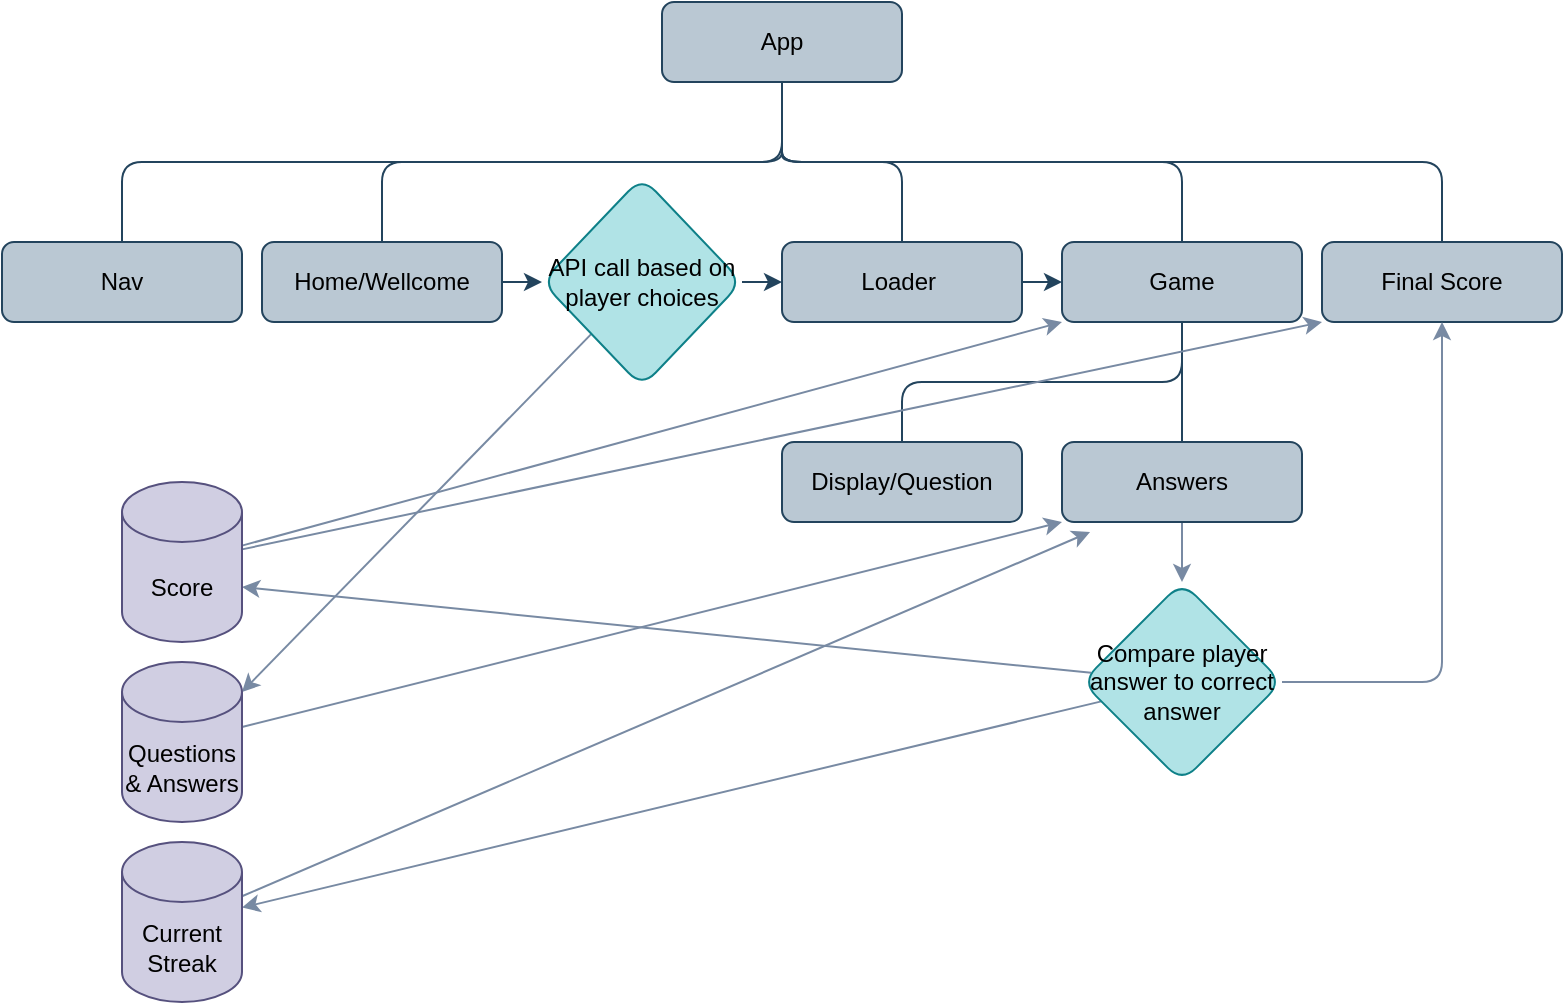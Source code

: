 <mxfile version="15.6.5" type="device"><diagram id="C5RBs43oDa-KdzZeNtuy" name="Page-1"><mxGraphModel dx="1024" dy="804" grid="1" gridSize="10" guides="1" tooltips="1" connect="1" arrows="1" fold="1" page="1" pageScale="1" pageWidth="827" pageHeight="1169" math="0" shadow="0"><root><mxCell id="WIyWlLk6GJQsqaUBKTNV-0"/><mxCell id="WIyWlLk6GJQsqaUBKTNV-1" parent="WIyWlLk6GJQsqaUBKTNV-0"/><mxCell id="nAD_mk_o8a4FUwYRXqwt-26" value="" style="edgeStyle=orthogonalEdgeStyle;sketch=0;orthogonalLoop=1;jettySize=auto;html=1;labelBackgroundColor=none;fontColor=#46495D;strokeColor=#23445d;fillColor=#bac8d3;" edge="1" parent="WIyWlLk6GJQsqaUBKTNV-1" source="WIyWlLk6GJQsqaUBKTNV-7" target="nAD_mk_o8a4FUwYRXqwt-25"><mxGeometry relative="1" as="geometry"/></mxCell><mxCell id="WIyWlLk6GJQsqaUBKTNV-7" value="Home/Wellcome&lt;br&gt;" style="whiteSpace=wrap;html=1;fontSize=12;glass=0;strokeWidth=1;shadow=0;fillColor=#bac8d3;strokeColor=#23445d;rounded=1;labelBackgroundColor=none;" parent="WIyWlLk6GJQsqaUBKTNV-1" vertex="1"><mxGeometry x="140" y="140" width="120" height="40" as="geometry"/></mxCell><mxCell id="nAD_mk_o8a4FUwYRXqwt-18" value="" style="edgeStyle=orthogonalEdgeStyle;sketch=0;orthogonalLoop=1;jettySize=auto;html=1;labelBackgroundColor=default;fontColor=#46495D;strokeColor=#23445d;fillColor=#bac8d3;endArrow=none;endFill=0;" edge="1" parent="WIyWlLk6GJQsqaUBKTNV-1" target="WIyWlLk6GJQsqaUBKTNV-7"><mxGeometry relative="1" as="geometry"><mxPoint x="400" y="90" as="sourcePoint"/><Array as="points"><mxPoint x="400" y="100"/><mxPoint x="200" y="100"/></Array></mxGeometry></mxCell><mxCell id="nAD_mk_o8a4FUwYRXqwt-35" value="" style="edgeStyle=orthogonalEdgeStyle;sketch=0;orthogonalLoop=1;jettySize=auto;html=1;labelBackgroundColor=default;fontColor=#46495D;strokeColor=#23445d;fillColor=#bac8d3;endArrow=none;endFill=0;" edge="1" parent="WIyWlLk6GJQsqaUBKTNV-1" target="nAD_mk_o8a4FUwYRXqwt-27"><mxGeometry relative="1" as="geometry"><mxPoint x="400" y="90" as="sourcePoint"/><Array as="points"><mxPoint x="400" y="100"/><mxPoint x="460" y="100"/></Array></mxGeometry></mxCell><mxCell id="nAD_mk_o8a4FUwYRXqwt-36" value="" style="edgeStyle=orthogonalEdgeStyle;sketch=0;orthogonalLoop=1;jettySize=auto;html=1;labelBackgroundColor=default;fontColor=#46495D;strokeColor=#23445d;fillColor=#bac8d3;entryX=0.5;entryY=0;entryDx=0;entryDy=0;endArrow=none;endFill=0;" edge="1" parent="WIyWlLk6GJQsqaUBKTNV-1" target="nAD_mk_o8a4FUwYRXqwt-33"><mxGeometry relative="1" as="geometry"><mxPoint x="400" y="93" as="sourcePoint"/><Array as="points"><mxPoint x="400" y="100"/><mxPoint x="600" y="100"/></Array></mxGeometry></mxCell><mxCell id="nAD_mk_o8a4FUwYRXqwt-41" style="edgeStyle=orthogonalEdgeStyle;sketch=0;orthogonalLoop=1;jettySize=auto;html=1;labelBackgroundColor=default;fontColor=#46495D;endArrow=none;endFill=0;strokeColor=#23445d;fillColor=#bac8d3;" edge="1" parent="WIyWlLk6GJQsqaUBKTNV-1" target="nAD_mk_o8a4FUwYRXqwt-39"><mxGeometry relative="1" as="geometry"><mxPoint x="400" y="90" as="sourcePoint"/><Array as="points"><mxPoint x="400" y="100"/><mxPoint x="730" y="100"/></Array></mxGeometry></mxCell><mxCell id="nAD_mk_o8a4FUwYRXqwt-0" value="App" style="whiteSpace=wrap;html=1;fillColor=#bac8d3;strokeColor=#23445d;rounded=1;fontColor=default;" vertex="1" parent="WIyWlLk6GJQsqaUBKTNV-1"><mxGeometry x="340" y="20" width="120" height="40" as="geometry"/></mxCell><mxCell id="nAD_mk_o8a4FUwYRXqwt-2" value="Nav" style="whiteSpace=wrap;html=1;fillColor=#bac8d3;strokeColor=#23445d;rounded=1;fontColor=default;labelBackgroundColor=none;" vertex="1" parent="WIyWlLk6GJQsqaUBKTNV-1"><mxGeometry x="10" y="140" width="120" height="40" as="geometry"/></mxCell><mxCell id="nAD_mk_o8a4FUwYRXqwt-20" value="" style="edgeStyle=orthogonalEdgeStyle;sketch=0;orthogonalLoop=1;jettySize=auto;html=1;labelBackgroundColor=default;fontColor=#46495D;strokeColor=#23445d;fillColor=#bac8d3;entryX=0.5;entryY=0;entryDx=0;entryDy=0;exitX=0.5;exitY=1;exitDx=0;exitDy=0;endArrow=none;endFill=0;" edge="1" parent="WIyWlLk6GJQsqaUBKTNV-1" source="nAD_mk_o8a4FUwYRXqwt-0" target="nAD_mk_o8a4FUwYRXqwt-2"><mxGeometry relative="1" as="geometry"><mxPoint x="400" y="90" as="sourcePoint"/><mxPoint x="470" y="140" as="targetPoint"/><Array as="points"><mxPoint x="400" y="100"/><mxPoint x="70" y="100"/></Array></mxGeometry></mxCell><mxCell id="nAD_mk_o8a4FUwYRXqwt-32" value="" style="edgeStyle=orthogonalEdgeStyle;sketch=0;orthogonalLoop=1;jettySize=auto;html=1;labelBackgroundColor=none;fontColor=#46495D;strokeColor=#23445d;fillColor=#bac8d3;" edge="1" parent="WIyWlLk6GJQsqaUBKTNV-1" source="nAD_mk_o8a4FUwYRXqwt-25" target="nAD_mk_o8a4FUwYRXqwt-27"><mxGeometry relative="1" as="geometry"/></mxCell><mxCell id="nAD_mk_o8a4FUwYRXqwt-59" style="edgeStyle=none;rounded=0;sketch=0;orthogonalLoop=1;jettySize=auto;html=1;entryX=1;entryY=0;entryDx=0;entryDy=15;entryPerimeter=0;labelBackgroundColor=none;fontColor=default;endArrow=classic;endFill=1;strokeColor=#788AA3;fillColor=#B2C9AB;" edge="1" parent="WIyWlLk6GJQsqaUBKTNV-1" source="nAD_mk_o8a4FUwYRXqwt-25" target="nAD_mk_o8a4FUwYRXqwt-49"><mxGeometry relative="1" as="geometry"/></mxCell><mxCell id="nAD_mk_o8a4FUwYRXqwt-25" value="API call based on player choices" style="rhombus;whiteSpace=wrap;html=1;sketch=0;strokeColor=#0e8088;fillColor=#b0e3e6;rounded=1;fontColor=default;labelBackgroundColor=none;" vertex="1" parent="WIyWlLk6GJQsqaUBKTNV-1"><mxGeometry x="280" y="107.5" width="100" height="105" as="geometry"/></mxCell><mxCell id="nAD_mk_o8a4FUwYRXqwt-34" value="" style="edgeStyle=orthogonalEdgeStyle;sketch=0;orthogonalLoop=1;jettySize=auto;html=1;labelBackgroundColor=none;fontColor=#46495D;strokeColor=#23445d;fillColor=#bac8d3;" edge="1" parent="WIyWlLk6GJQsqaUBKTNV-1" source="nAD_mk_o8a4FUwYRXqwt-27" target="nAD_mk_o8a4FUwYRXqwt-33"><mxGeometry relative="1" as="geometry"/></mxCell><mxCell id="nAD_mk_o8a4FUwYRXqwt-27" value="Loader&amp;nbsp;" style="whiteSpace=wrap;html=1;sketch=0;strokeColor=#23445d;fillColor=#bac8d3;rounded=1;fontColor=default;labelBackgroundColor=none;" vertex="1" parent="WIyWlLk6GJQsqaUBKTNV-1"><mxGeometry x="400" y="140" width="120" height="40" as="geometry"/></mxCell><mxCell id="nAD_mk_o8a4FUwYRXqwt-46" value="" style="edgeStyle=orthogonalEdgeStyle;rounded=1;sketch=0;orthogonalLoop=1;jettySize=auto;html=1;labelBackgroundColor=none;fontColor=#46495D;endArrow=classic;endFill=1;strokeColor=#788AA3;fillColor=#B2C9AB;" edge="1" parent="WIyWlLk6GJQsqaUBKTNV-1" source="nAD_mk_o8a4FUwYRXqwt-30" target="nAD_mk_o8a4FUwYRXqwt-45"><mxGeometry relative="1" as="geometry"/></mxCell><mxCell id="nAD_mk_o8a4FUwYRXqwt-30" value="Answers" style="whiteSpace=wrap;html=1;sketch=0;strokeColor=#23445d;fillColor=#bac8d3;rounded=1;fontColor=default;labelBackgroundColor=none;" vertex="1" parent="WIyWlLk6GJQsqaUBKTNV-1"><mxGeometry x="540" y="240" width="120" height="40" as="geometry"/></mxCell><mxCell id="nAD_mk_o8a4FUwYRXqwt-42" value="" style="edgeStyle=orthogonalEdgeStyle;sketch=0;orthogonalLoop=1;jettySize=auto;html=1;labelBackgroundColor=none;fontColor=#46495D;endArrow=none;endFill=0;strokeColor=#23445d;fillColor=#bac8d3;" edge="1" parent="WIyWlLk6GJQsqaUBKTNV-1" source="nAD_mk_o8a4FUwYRXqwt-33" target="nAD_mk_o8a4FUwYRXqwt-30"><mxGeometry relative="1" as="geometry"/></mxCell><mxCell id="nAD_mk_o8a4FUwYRXqwt-43" style="edgeStyle=orthogonalEdgeStyle;sketch=0;orthogonalLoop=1;jettySize=auto;html=1;entryX=0.5;entryY=0;entryDx=0;entryDy=0;labelBackgroundColor=none;fontColor=#46495D;endArrow=none;endFill=0;strokeColor=#23445d;fillColor=#bac8d3;" edge="1" parent="WIyWlLk6GJQsqaUBKTNV-1" source="nAD_mk_o8a4FUwYRXqwt-33" target="nAD_mk_o8a4FUwYRXqwt-38"><mxGeometry relative="1" as="geometry"><Array as="points"><mxPoint x="600" y="210"/><mxPoint x="460" y="210"/></Array></mxGeometry></mxCell><mxCell id="nAD_mk_o8a4FUwYRXqwt-33" value="Game" style="whiteSpace=wrap;html=1;sketch=0;strokeColor=#23445d;fillColor=#bac8d3;rounded=1;fontColor=default;labelBackgroundColor=none;" vertex="1" parent="WIyWlLk6GJQsqaUBKTNV-1"><mxGeometry x="540" y="140" width="120" height="40" as="geometry"/></mxCell><mxCell id="nAD_mk_o8a4FUwYRXqwt-38" value="Display/Question" style="whiteSpace=wrap;html=1;sketch=0;strokeColor=#23445d;fillColor=#bac8d3;rounded=1;fontColor=default;labelBackgroundColor=none;" vertex="1" parent="WIyWlLk6GJQsqaUBKTNV-1"><mxGeometry x="400" y="240" width="120" height="40" as="geometry"/></mxCell><mxCell id="nAD_mk_o8a4FUwYRXqwt-39" value="Final Score" style="whiteSpace=wrap;html=1;sketch=0;strokeColor=#23445d;fillColor=#bac8d3;rounded=1;fontColor=default;labelBackgroundColor=none;" vertex="1" parent="WIyWlLk6GJQsqaUBKTNV-1"><mxGeometry x="670" y="140" width="120" height="40" as="geometry"/></mxCell><mxCell id="nAD_mk_o8a4FUwYRXqwt-47" style="edgeStyle=orthogonalEdgeStyle;rounded=1;sketch=0;orthogonalLoop=1;jettySize=auto;html=1;entryX=0.5;entryY=1;entryDx=0;entryDy=0;labelBackgroundColor=default;fontColor=#46495D;endArrow=classic;endFill=1;strokeColor=#788AA3;fillColor=#B2C9AB;" edge="1" parent="WIyWlLk6GJQsqaUBKTNV-1" source="nAD_mk_o8a4FUwYRXqwt-45" target="nAD_mk_o8a4FUwYRXqwt-39"><mxGeometry relative="1" as="geometry"/></mxCell><mxCell id="nAD_mk_o8a4FUwYRXqwt-57" style="edgeStyle=none;rounded=0;sketch=0;orthogonalLoop=1;jettySize=auto;html=1;entryX=1;entryY=0;entryDx=0;entryDy=52.5;entryPerimeter=0;labelBackgroundColor=none;fontColor=default;endArrow=classic;endFill=1;strokeColor=#788AA3;fillColor=#B2C9AB;" edge="1" parent="WIyWlLk6GJQsqaUBKTNV-1" source="nAD_mk_o8a4FUwYRXqwt-45" target="nAD_mk_o8a4FUwYRXqwt-48"><mxGeometry relative="1" as="geometry"/></mxCell><mxCell id="nAD_mk_o8a4FUwYRXqwt-58" style="edgeStyle=none;rounded=0;sketch=0;orthogonalLoop=1;jettySize=auto;html=1;labelBackgroundColor=none;fontColor=default;endArrow=classic;endFill=1;strokeColor=#788AA3;fillColor=#B2C9AB;" edge="1" parent="WIyWlLk6GJQsqaUBKTNV-1" source="nAD_mk_o8a4FUwYRXqwt-45" target="nAD_mk_o8a4FUwYRXqwt-50"><mxGeometry relative="1" as="geometry"/></mxCell><mxCell id="nAD_mk_o8a4FUwYRXqwt-45" value="Compare player answer to correct answer" style="rhombus;whiteSpace=wrap;html=1;rounded=1;sketch=0;strokeColor=#0e8088;fillColor=#b0e3e6;fontColor=default;labelBackgroundColor=none;" vertex="1" parent="WIyWlLk6GJQsqaUBKTNV-1"><mxGeometry x="550" y="310" width="100" height="100" as="geometry"/></mxCell><mxCell id="nAD_mk_o8a4FUwYRXqwt-51" style="rounded=0;sketch=0;orthogonalLoop=1;jettySize=auto;html=1;entryX=0;entryY=1;entryDx=0;entryDy=0;labelBackgroundColor=default;fontColor=#46495D;endArrow=classic;endFill=1;strokeColor=#788AA3;fillColor=#B2C9AB;" edge="1" parent="WIyWlLk6GJQsqaUBKTNV-1" source="nAD_mk_o8a4FUwYRXqwt-48" target="nAD_mk_o8a4FUwYRXqwt-33"><mxGeometry relative="1" as="geometry"/></mxCell><mxCell id="nAD_mk_o8a4FUwYRXqwt-52" style="edgeStyle=none;rounded=0;sketch=0;orthogonalLoop=1;jettySize=auto;html=1;entryX=0;entryY=1;entryDx=0;entryDy=0;labelBackgroundColor=default;fontColor=default;endArrow=classic;endFill=1;strokeColor=#788AA3;fillColor=#B2C9AB;" edge="1" parent="WIyWlLk6GJQsqaUBKTNV-1" source="nAD_mk_o8a4FUwYRXqwt-48" target="nAD_mk_o8a4FUwYRXqwt-39"><mxGeometry relative="1" as="geometry"/></mxCell><mxCell id="nAD_mk_o8a4FUwYRXqwt-48" value="Score" style="shape=cylinder3;whiteSpace=wrap;html=1;boundedLbl=1;backgroundOutline=1;size=15;rounded=1;sketch=0;strokeColor=#56517e;fillColor=#d0cee2;fontColor=default;" vertex="1" parent="WIyWlLk6GJQsqaUBKTNV-1"><mxGeometry x="70" y="260" width="60" height="80" as="geometry"/></mxCell><mxCell id="nAD_mk_o8a4FUwYRXqwt-53" style="edgeStyle=none;rounded=0;sketch=0;orthogonalLoop=1;jettySize=auto;html=1;entryX=0;entryY=1;entryDx=0;entryDy=0;labelBackgroundColor=default;fontColor=default;endArrow=classic;endFill=1;strokeColor=#788AA3;fillColor=#B2C9AB;" edge="1" parent="WIyWlLk6GJQsqaUBKTNV-1" source="nAD_mk_o8a4FUwYRXqwt-49" target="nAD_mk_o8a4FUwYRXqwt-30"><mxGeometry relative="1" as="geometry"/></mxCell><mxCell id="nAD_mk_o8a4FUwYRXqwt-49" value="Questions &amp;amp; Answers" style="shape=cylinder3;whiteSpace=wrap;html=1;boundedLbl=1;backgroundOutline=1;size=15;rounded=1;sketch=0;strokeColor=#56517e;fillColor=#d0cee2;fontColor=default;" vertex="1" parent="WIyWlLk6GJQsqaUBKTNV-1"><mxGeometry x="70" y="350" width="60" height="80" as="geometry"/></mxCell><mxCell id="nAD_mk_o8a4FUwYRXqwt-55" style="edgeStyle=none;rounded=0;sketch=0;orthogonalLoop=1;jettySize=auto;html=1;entryX=0.117;entryY=1.125;entryDx=0;entryDy=0;entryPerimeter=0;labelBackgroundColor=default;fontColor=default;endArrow=classic;endFill=1;strokeColor=#788AA3;fillColor=#B2C9AB;" edge="1" parent="WIyWlLk6GJQsqaUBKTNV-1" source="nAD_mk_o8a4FUwYRXqwt-50" target="nAD_mk_o8a4FUwYRXqwt-30"><mxGeometry relative="1" as="geometry"/></mxCell><mxCell id="nAD_mk_o8a4FUwYRXqwt-50" value="Current Streak&lt;br&gt;" style="shape=cylinder3;whiteSpace=wrap;html=1;boundedLbl=1;backgroundOutline=1;size=15;rounded=1;sketch=0;strokeColor=#56517e;fillColor=#d0cee2;fontColor=default;" vertex="1" parent="WIyWlLk6GJQsqaUBKTNV-1"><mxGeometry x="70" y="440" width="60" height="80" as="geometry"/></mxCell></root></mxGraphModel></diagram></mxfile>